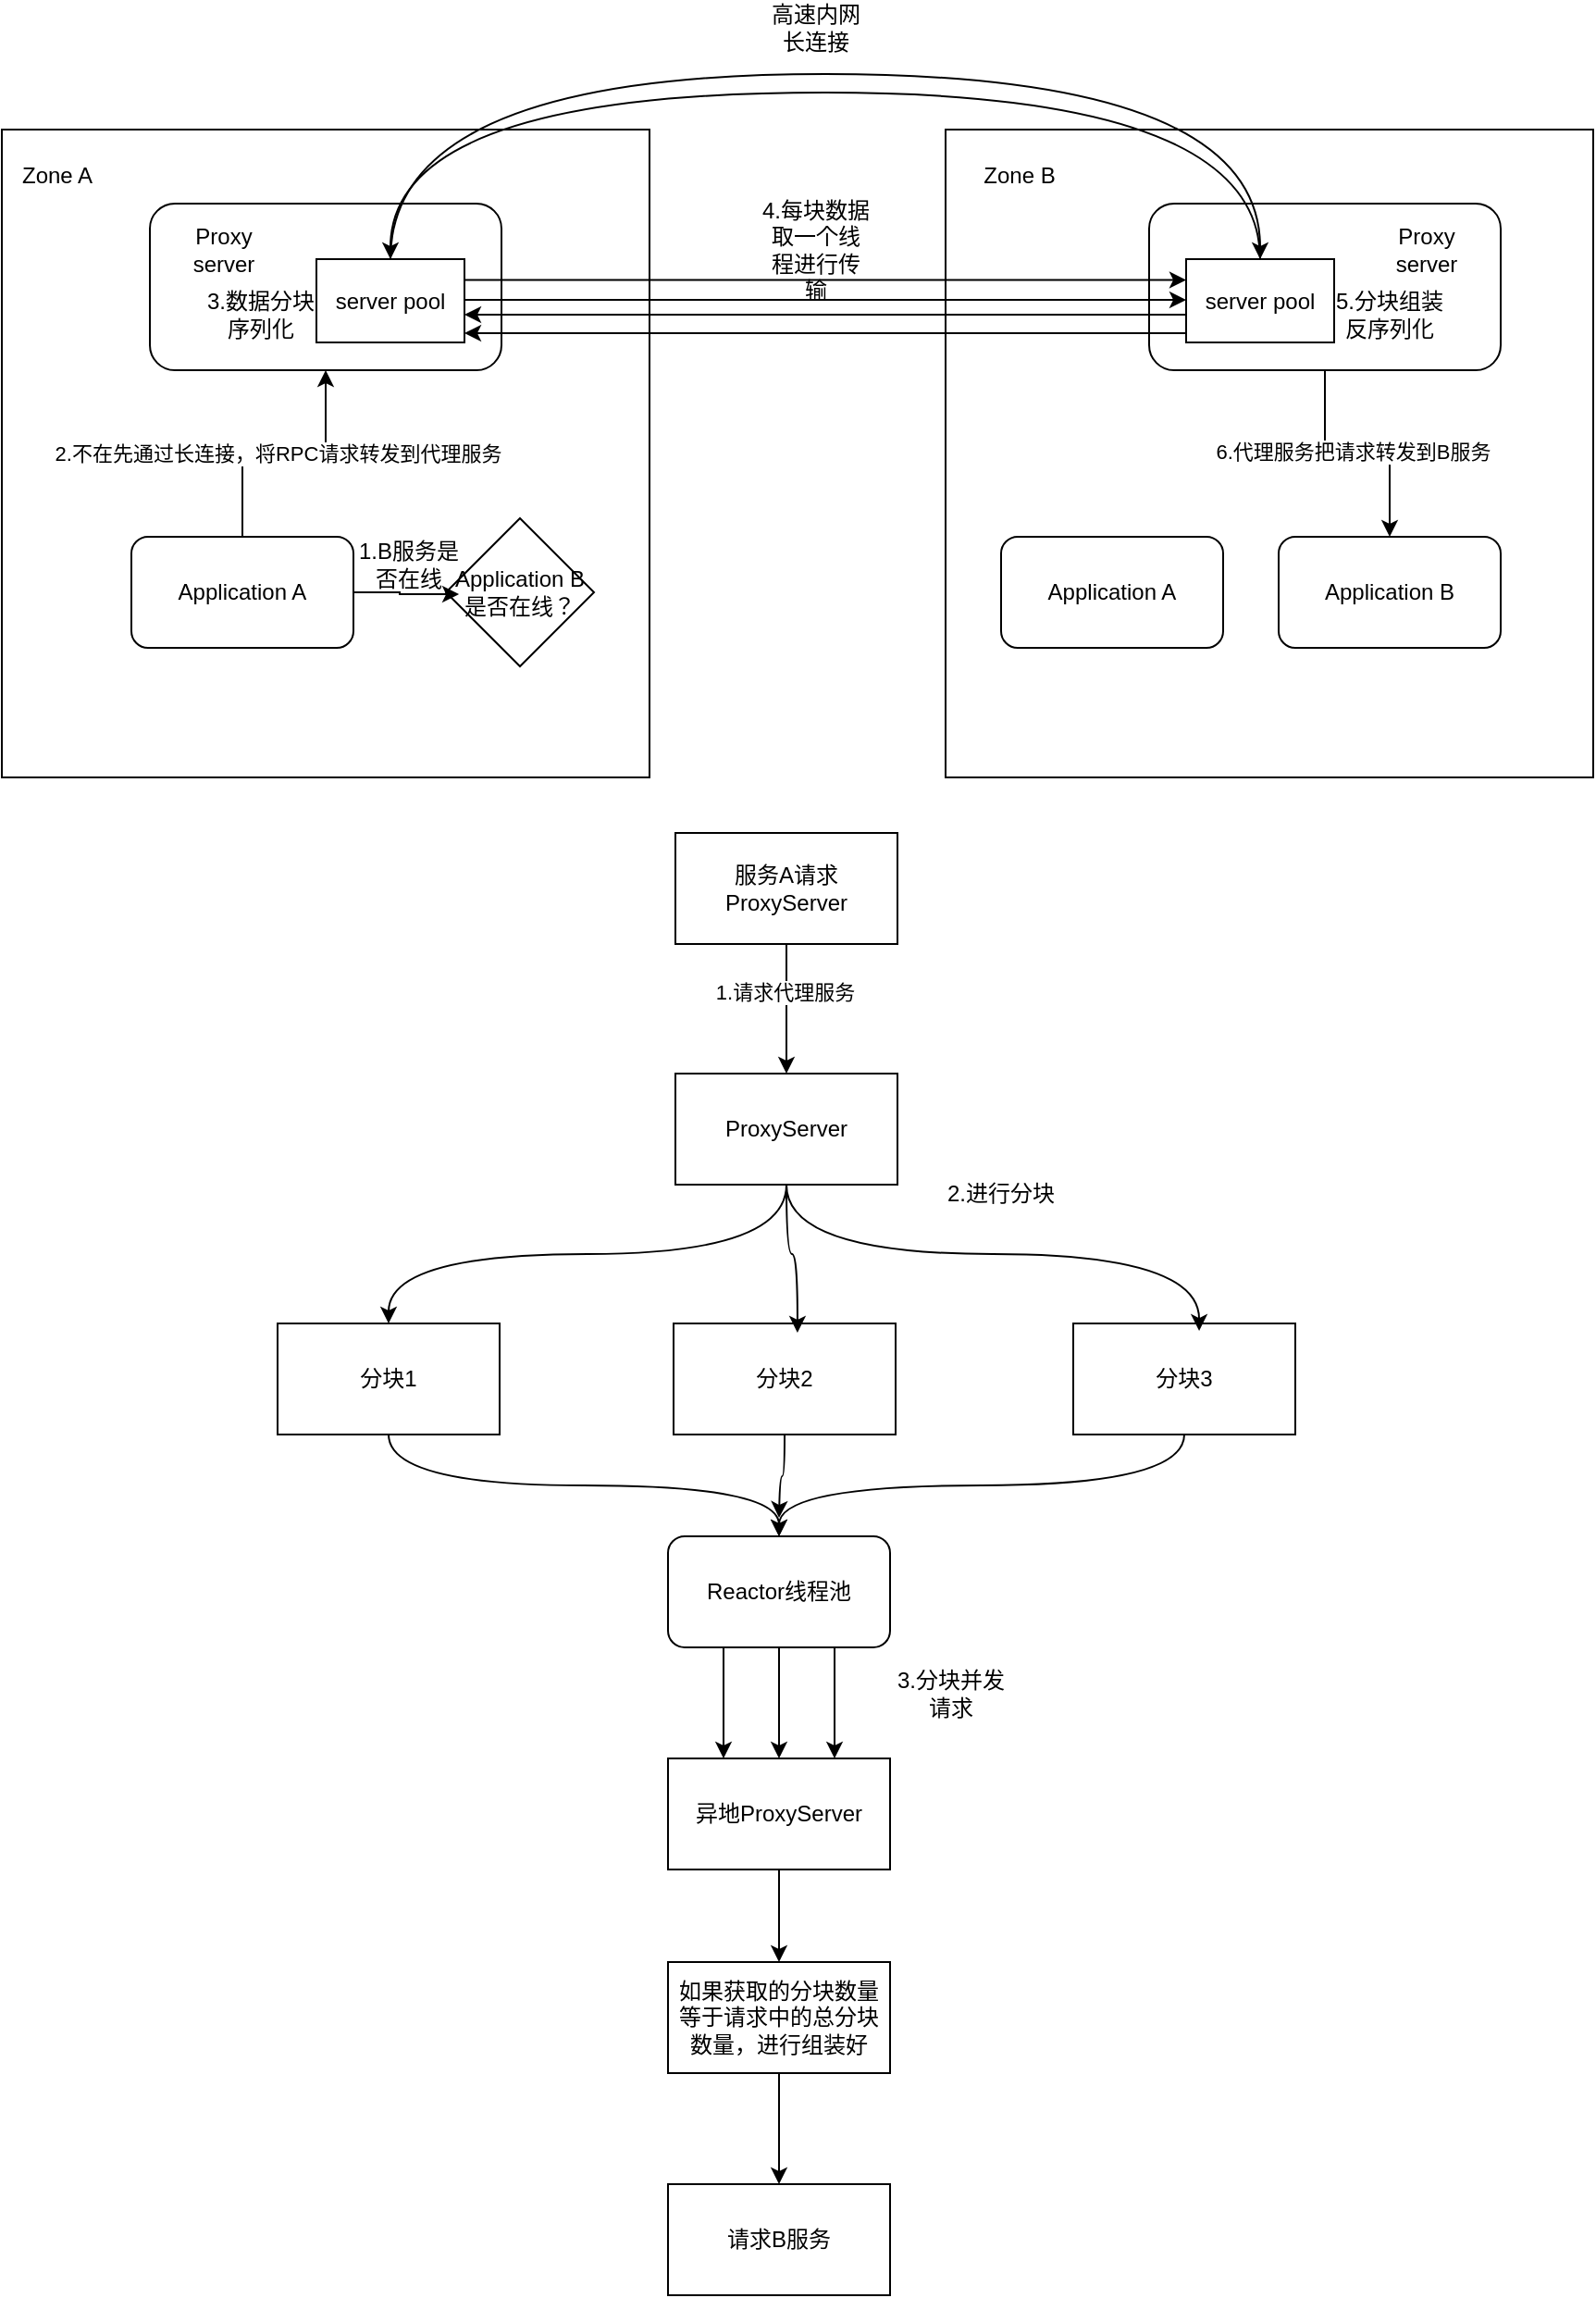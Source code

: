 <mxfile version="26.0.16">
  <diagram name="第 1 页" id="_30U15q6uizshzYyVMpY">
    <mxGraphModel dx="984" dy="707" grid="1" gridSize="10" guides="1" tooltips="1" connect="1" arrows="1" fold="1" page="1" pageScale="1" pageWidth="827" pageHeight="1169" math="0" shadow="0">
      <root>
        <mxCell id="0" />
        <mxCell id="1" parent="0" />
        <mxCell id="xQqMgUkMzhKEqNWWZUp3-1" value="" style="whiteSpace=wrap;html=1;aspect=fixed;" vertex="1" parent="1">
          <mxGeometry x="50" y="110" width="350" height="350" as="geometry" />
        </mxCell>
        <mxCell id="xQqMgUkMzhKEqNWWZUp3-2" value="" style="whiteSpace=wrap;html=1;aspect=fixed;" vertex="1" parent="1">
          <mxGeometry x="560" y="110" width="350" height="350" as="geometry" />
        </mxCell>
        <mxCell id="xQqMgUkMzhKEqNWWZUp3-3" value="" style="rounded=1;whiteSpace=wrap;html=1;" vertex="1" parent="1">
          <mxGeometry x="130" y="150" width="190" height="90" as="geometry" />
        </mxCell>
        <mxCell id="xQqMgUkMzhKEqNWWZUp3-4" value="Zone A" style="text;html=1;align=center;verticalAlign=middle;whiteSpace=wrap;rounded=0;" vertex="1" parent="1">
          <mxGeometry x="50" y="120" width="60" height="30" as="geometry" />
        </mxCell>
        <mxCell id="xQqMgUkMzhKEqNWWZUp3-5" value="Zone B" style="text;html=1;align=center;verticalAlign=middle;whiteSpace=wrap;rounded=0;" vertex="1" parent="1">
          <mxGeometry x="570" y="120" width="60" height="30" as="geometry" />
        </mxCell>
        <mxCell id="xQqMgUkMzhKEqNWWZUp3-6" value="Proxy server" style="text;html=1;align=center;verticalAlign=middle;whiteSpace=wrap;rounded=0;" vertex="1" parent="1">
          <mxGeometry x="140" y="160" width="60" height="30" as="geometry" />
        </mxCell>
        <mxCell id="xQqMgUkMzhKEqNWWZUp3-29" style="edgeStyle=orthogonalEdgeStyle;rounded=0;orthogonalLoop=1;jettySize=auto;html=1;exitX=0.5;exitY=1;exitDx=0;exitDy=0;" edge="1" parent="1" source="xQqMgUkMzhKEqNWWZUp3-7" target="xQqMgUkMzhKEqNWWZUp3-14">
          <mxGeometry relative="1" as="geometry" />
        </mxCell>
        <mxCell id="xQqMgUkMzhKEqNWWZUp3-30" value="6.代理服务把请求转发到B服务" style="edgeLabel;html=1;align=center;verticalAlign=middle;resizable=0;points=[];" vertex="1" connectable="0" parent="xQqMgUkMzhKEqNWWZUp3-29">
          <mxGeometry x="-0.04" y="1" relative="1" as="geometry">
            <mxPoint as="offset" />
          </mxGeometry>
        </mxCell>
        <mxCell id="xQqMgUkMzhKEqNWWZUp3-7" value="" style="rounded=1;whiteSpace=wrap;html=1;" vertex="1" parent="1">
          <mxGeometry x="670" y="150" width="190" height="90" as="geometry" />
        </mxCell>
        <mxCell id="xQqMgUkMzhKEqNWWZUp3-8" value="Proxy server" style="text;html=1;align=center;verticalAlign=middle;whiteSpace=wrap;rounded=0;" vertex="1" parent="1">
          <mxGeometry x="790" y="160" width="60" height="30" as="geometry" />
        </mxCell>
        <mxCell id="xQqMgUkMzhKEqNWWZUp3-15" style="edgeStyle=orthogonalEdgeStyle;rounded=0;orthogonalLoop=1;jettySize=auto;html=1;exitX=1;exitY=0.25;exitDx=0;exitDy=0;entryX=0;entryY=0.25;entryDx=0;entryDy=0;" edge="1" parent="1" source="xQqMgUkMzhKEqNWWZUp3-9" target="xQqMgUkMzhKEqNWWZUp3-10">
          <mxGeometry relative="1" as="geometry" />
        </mxCell>
        <mxCell id="xQqMgUkMzhKEqNWWZUp3-33" style="edgeStyle=orthogonalEdgeStyle;curved=1;rounded=0;orthogonalLoop=1;jettySize=auto;html=1;exitX=0.5;exitY=0;exitDx=0;exitDy=0;entryX=0.5;entryY=0;entryDx=0;entryDy=0;" edge="1" parent="1" source="xQqMgUkMzhKEqNWWZUp3-9" target="xQqMgUkMzhKEqNWWZUp3-10">
          <mxGeometry relative="1" as="geometry">
            <Array as="points">
              <mxPoint x="260" y="80" />
              <mxPoint x="730" y="80" />
            </Array>
          </mxGeometry>
        </mxCell>
        <mxCell id="xQqMgUkMzhKEqNWWZUp3-9" value="server pool" style="rounded=0;whiteSpace=wrap;html=1;" vertex="1" parent="1">
          <mxGeometry x="220" y="180" width="80" height="45" as="geometry" />
        </mxCell>
        <mxCell id="xQqMgUkMzhKEqNWWZUp3-16" style="edgeStyle=orthogonalEdgeStyle;rounded=0;orthogonalLoop=1;jettySize=auto;html=1;exitX=0;exitY=0.5;exitDx=0;exitDy=0;" edge="1" parent="1">
          <mxGeometry relative="1" as="geometry">
            <mxPoint x="690" y="210" as="sourcePoint" />
            <mxPoint x="300" y="210" as="targetPoint" />
          </mxGeometry>
        </mxCell>
        <mxCell id="xQqMgUkMzhKEqNWWZUp3-34" style="edgeStyle=orthogonalEdgeStyle;curved=1;rounded=0;orthogonalLoop=1;jettySize=auto;html=1;exitX=0.5;exitY=0;exitDx=0;exitDy=0;entryX=0.5;entryY=0;entryDx=0;entryDy=0;" edge="1" parent="1" source="xQqMgUkMzhKEqNWWZUp3-10" target="xQqMgUkMzhKEqNWWZUp3-9">
          <mxGeometry relative="1" as="geometry">
            <Array as="points">
              <mxPoint x="730" y="90" />
              <mxPoint x="260" y="90" />
            </Array>
          </mxGeometry>
        </mxCell>
        <mxCell id="xQqMgUkMzhKEqNWWZUp3-10" value="server pool" style="rounded=0;whiteSpace=wrap;html=1;" vertex="1" parent="1">
          <mxGeometry x="690" y="180" width="80" height="45" as="geometry" />
        </mxCell>
        <mxCell id="xQqMgUkMzhKEqNWWZUp3-25" style="edgeStyle=orthogonalEdgeStyle;rounded=0;orthogonalLoop=1;jettySize=auto;html=1;exitX=0.5;exitY=0;exitDx=0;exitDy=0;" edge="1" parent="1" source="xQqMgUkMzhKEqNWWZUp3-11" target="xQqMgUkMzhKEqNWWZUp3-3">
          <mxGeometry relative="1" as="geometry" />
        </mxCell>
        <mxCell id="xQqMgUkMzhKEqNWWZUp3-26" value="2.不在先通过长连接，将RPC请求转发到代理服务" style="edgeLabel;html=1;align=center;verticalAlign=middle;resizable=0;points=[];" vertex="1" connectable="0" parent="xQqMgUkMzhKEqNWWZUp3-25">
          <mxGeometry x="-0.052" relative="1" as="geometry">
            <mxPoint as="offset" />
          </mxGeometry>
        </mxCell>
        <mxCell id="xQqMgUkMzhKEqNWWZUp3-11" value="Application A" style="rounded=1;whiteSpace=wrap;html=1;" vertex="1" parent="1">
          <mxGeometry x="120" y="330" width="120" height="60" as="geometry" />
        </mxCell>
        <mxCell id="xQqMgUkMzhKEqNWWZUp3-13" value="Application A" style="rounded=1;whiteSpace=wrap;html=1;" vertex="1" parent="1">
          <mxGeometry x="590" y="330" width="120" height="60" as="geometry" />
        </mxCell>
        <mxCell id="xQqMgUkMzhKEqNWWZUp3-14" value="Application B" style="rounded=1;whiteSpace=wrap;html=1;" vertex="1" parent="1">
          <mxGeometry x="740" y="330" width="120" height="60" as="geometry" />
        </mxCell>
        <mxCell id="xQqMgUkMzhKEqNWWZUp3-17" value="高速内网长连接" style="text;html=1;align=center;verticalAlign=middle;whiteSpace=wrap;rounded=0;" vertex="1" parent="1">
          <mxGeometry x="460" y="40" width="60" height="30" as="geometry" />
        </mxCell>
        <mxCell id="xQqMgUkMzhKEqNWWZUp3-20" value="Application B是否在线？" style="rhombus;whiteSpace=wrap;html=1;" vertex="1" parent="1">
          <mxGeometry x="290" y="320" width="80" height="80" as="geometry" />
        </mxCell>
        <mxCell id="xQqMgUkMzhKEqNWWZUp3-23" style="edgeStyle=orthogonalEdgeStyle;rounded=0;orthogonalLoop=1;jettySize=auto;html=1;exitX=1;exitY=0.5;exitDx=0;exitDy=0;entryX=0.088;entryY=0.513;entryDx=0;entryDy=0;entryPerimeter=0;" edge="1" parent="1" source="xQqMgUkMzhKEqNWWZUp3-11" target="xQqMgUkMzhKEqNWWZUp3-20">
          <mxGeometry relative="1" as="geometry" />
        </mxCell>
        <mxCell id="xQqMgUkMzhKEqNWWZUp3-24" value="1.B服务是否在线" style="text;html=1;align=center;verticalAlign=middle;whiteSpace=wrap;rounded=0;" vertex="1" parent="1">
          <mxGeometry x="240" y="330" width="60" height="30" as="geometry" />
        </mxCell>
        <mxCell id="xQqMgUkMzhKEqNWWZUp3-35" style="edgeStyle=orthogonalEdgeStyle;rounded=0;orthogonalLoop=1;jettySize=auto;html=1;exitX=1;exitY=0.25;exitDx=0;exitDy=0;entryX=0;entryY=0.25;entryDx=0;entryDy=0;" edge="1" parent="1">
          <mxGeometry relative="1" as="geometry">
            <mxPoint x="300" y="202" as="sourcePoint" />
            <mxPoint x="690" y="202" as="targetPoint" />
          </mxGeometry>
        </mxCell>
        <mxCell id="xQqMgUkMzhKEqNWWZUp3-36" style="edgeStyle=orthogonalEdgeStyle;rounded=0;orthogonalLoop=1;jettySize=auto;html=1;exitX=0;exitY=0.5;exitDx=0;exitDy=0;" edge="1" parent="1">
          <mxGeometry relative="1" as="geometry">
            <mxPoint x="690" y="220" as="sourcePoint" />
            <mxPoint x="300" y="220" as="targetPoint" />
          </mxGeometry>
        </mxCell>
        <mxCell id="xQqMgUkMzhKEqNWWZUp3-37" value="3.数据分块序列化" style="text;html=1;align=center;verticalAlign=middle;whiteSpace=wrap;rounded=0;" vertex="1" parent="1">
          <mxGeometry x="160" y="195" width="60" height="30" as="geometry" />
        </mxCell>
        <mxCell id="xQqMgUkMzhKEqNWWZUp3-38" value="4.每块数据取一个线程进行传输" style="text;html=1;align=center;verticalAlign=middle;whiteSpace=wrap;rounded=0;" vertex="1" parent="1">
          <mxGeometry x="460" y="160" width="60" height="30" as="geometry" />
        </mxCell>
        <mxCell id="xQqMgUkMzhKEqNWWZUp3-39" value="5.分块组装反序列化" style="text;html=1;align=center;verticalAlign=middle;whiteSpace=wrap;rounded=0;" vertex="1" parent="1">
          <mxGeometry x="770" y="195" width="60" height="30" as="geometry" />
        </mxCell>
        <mxCell id="xQqMgUkMzhKEqNWWZUp3-47" style="edgeStyle=orthogonalEdgeStyle;curved=1;rounded=0;orthogonalLoop=1;jettySize=auto;html=1;exitX=0.5;exitY=1;exitDx=0;exitDy=0;entryX=0.5;entryY=0;entryDx=0;entryDy=0;" edge="1" parent="1" source="xQqMgUkMzhKEqNWWZUp3-42" target="xQqMgUkMzhKEqNWWZUp3-46">
          <mxGeometry relative="1" as="geometry" />
        </mxCell>
        <mxCell id="xQqMgUkMzhKEqNWWZUp3-52" value="1.请求代理服务" style="edgeLabel;html=1;align=center;verticalAlign=middle;resizable=0;points=[];" vertex="1" connectable="0" parent="xQqMgUkMzhKEqNWWZUp3-47">
          <mxGeometry x="-0.257" y="-1" relative="1" as="geometry">
            <mxPoint as="offset" />
          </mxGeometry>
        </mxCell>
        <mxCell id="xQqMgUkMzhKEqNWWZUp3-42" value="服务A请求ProxyServer" style="rounded=0;whiteSpace=wrap;html=1;" vertex="1" parent="1">
          <mxGeometry x="414" y="490" width="120" height="60" as="geometry" />
        </mxCell>
        <mxCell id="xQqMgUkMzhKEqNWWZUp3-56" style="edgeStyle=orthogonalEdgeStyle;curved=1;rounded=0;orthogonalLoop=1;jettySize=auto;html=1;exitX=0.5;exitY=1;exitDx=0;exitDy=0;entryX=0.5;entryY=0;entryDx=0;entryDy=0;" edge="1" parent="1" source="xQqMgUkMzhKEqNWWZUp3-43" target="xQqMgUkMzhKEqNWWZUp3-53">
          <mxGeometry relative="1" as="geometry" />
        </mxCell>
        <mxCell id="xQqMgUkMzhKEqNWWZUp3-43" value="分块1" style="rounded=0;whiteSpace=wrap;html=1;" vertex="1" parent="1">
          <mxGeometry x="199" y="755" width="120" height="60" as="geometry" />
        </mxCell>
        <mxCell id="xQqMgUkMzhKEqNWWZUp3-57" style="edgeStyle=orthogonalEdgeStyle;curved=1;rounded=0;orthogonalLoop=1;jettySize=auto;html=1;exitX=0.5;exitY=1;exitDx=0;exitDy=0;" edge="1" parent="1" source="xQqMgUkMzhKEqNWWZUp3-44">
          <mxGeometry relative="1" as="geometry">
            <mxPoint x="470" y="860" as="targetPoint" />
          </mxGeometry>
        </mxCell>
        <mxCell id="xQqMgUkMzhKEqNWWZUp3-44" value="分块2" style="rounded=0;whiteSpace=wrap;html=1;" vertex="1" parent="1">
          <mxGeometry x="413" y="755" width="120" height="60" as="geometry" />
        </mxCell>
        <mxCell id="xQqMgUkMzhKEqNWWZUp3-58" style="edgeStyle=orthogonalEdgeStyle;curved=1;rounded=0;orthogonalLoop=1;jettySize=auto;html=1;exitX=0.5;exitY=1;exitDx=0;exitDy=0;" edge="1" parent="1" source="xQqMgUkMzhKEqNWWZUp3-45" target="xQqMgUkMzhKEqNWWZUp3-53">
          <mxGeometry relative="1" as="geometry" />
        </mxCell>
        <mxCell id="xQqMgUkMzhKEqNWWZUp3-45" value="分块3" style="rounded=0;whiteSpace=wrap;html=1;" vertex="1" parent="1">
          <mxGeometry x="629" y="755" width="120" height="60" as="geometry" />
        </mxCell>
        <mxCell id="xQqMgUkMzhKEqNWWZUp3-48" style="edgeStyle=orthogonalEdgeStyle;curved=1;rounded=0;orthogonalLoop=1;jettySize=auto;html=1;exitX=0.5;exitY=1;exitDx=0;exitDy=0;entryX=0.5;entryY=0;entryDx=0;entryDy=0;" edge="1" parent="1" source="xQqMgUkMzhKEqNWWZUp3-46" target="xQqMgUkMzhKEqNWWZUp3-43">
          <mxGeometry relative="1" as="geometry" />
        </mxCell>
        <mxCell id="xQqMgUkMzhKEqNWWZUp3-46" value="ProxyServer" style="rounded=0;whiteSpace=wrap;html=1;" vertex="1" parent="1">
          <mxGeometry x="414" y="620" width="120" height="60" as="geometry" />
        </mxCell>
        <mxCell id="xQqMgUkMzhKEqNWWZUp3-49" style="edgeStyle=orthogonalEdgeStyle;curved=1;rounded=0;orthogonalLoop=1;jettySize=auto;html=1;exitX=0.5;exitY=1;exitDx=0;exitDy=0;entryX=0.558;entryY=0.083;entryDx=0;entryDy=0;entryPerimeter=0;" edge="1" parent="1" source="xQqMgUkMzhKEqNWWZUp3-46" target="xQqMgUkMzhKEqNWWZUp3-44">
          <mxGeometry relative="1" as="geometry" />
        </mxCell>
        <mxCell id="xQqMgUkMzhKEqNWWZUp3-50" style="edgeStyle=orthogonalEdgeStyle;curved=1;rounded=0;orthogonalLoop=1;jettySize=auto;html=1;exitX=0.5;exitY=1;exitDx=0;exitDy=0;entryX=0.567;entryY=0.067;entryDx=0;entryDy=0;entryPerimeter=0;" edge="1" parent="1" source="xQqMgUkMzhKEqNWWZUp3-46" target="xQqMgUkMzhKEqNWWZUp3-45">
          <mxGeometry relative="1" as="geometry" />
        </mxCell>
        <mxCell id="xQqMgUkMzhKEqNWWZUp3-51" value="2.进行分块" style="text;html=1;align=center;verticalAlign=middle;whiteSpace=wrap;rounded=0;" vertex="1" parent="1">
          <mxGeometry x="560" y="670" width="60" height="30" as="geometry" />
        </mxCell>
        <mxCell id="xQqMgUkMzhKEqNWWZUp3-59" style="edgeStyle=orthogonalEdgeStyle;curved=1;rounded=0;orthogonalLoop=1;jettySize=auto;html=1;exitX=0.5;exitY=1;exitDx=0;exitDy=0;entryX=0.5;entryY=0;entryDx=0;entryDy=0;" edge="1" parent="1" source="xQqMgUkMzhKEqNWWZUp3-53" target="xQqMgUkMzhKEqNWWZUp3-55">
          <mxGeometry relative="1" as="geometry" />
        </mxCell>
        <mxCell id="xQqMgUkMzhKEqNWWZUp3-60" style="edgeStyle=orthogonalEdgeStyle;curved=1;rounded=0;orthogonalLoop=1;jettySize=auto;html=1;exitX=0.25;exitY=1;exitDx=0;exitDy=0;entryX=0.25;entryY=0;entryDx=0;entryDy=0;" edge="1" parent="1" source="xQqMgUkMzhKEqNWWZUp3-53" target="xQqMgUkMzhKEqNWWZUp3-55">
          <mxGeometry relative="1" as="geometry" />
        </mxCell>
        <mxCell id="xQqMgUkMzhKEqNWWZUp3-61" style="edgeStyle=orthogonalEdgeStyle;curved=1;rounded=0;orthogonalLoop=1;jettySize=auto;html=1;exitX=0.75;exitY=1;exitDx=0;exitDy=0;entryX=0.75;entryY=0;entryDx=0;entryDy=0;" edge="1" parent="1" source="xQqMgUkMzhKEqNWWZUp3-53" target="xQqMgUkMzhKEqNWWZUp3-55">
          <mxGeometry relative="1" as="geometry" />
        </mxCell>
        <mxCell id="xQqMgUkMzhKEqNWWZUp3-53" value="Reactor线程池" style="rounded=1;whiteSpace=wrap;html=1;" vertex="1" parent="1">
          <mxGeometry x="410" y="870" width="120" height="60" as="geometry" />
        </mxCell>
        <mxCell id="xQqMgUkMzhKEqNWWZUp3-68" style="edgeStyle=orthogonalEdgeStyle;curved=1;rounded=0;orthogonalLoop=1;jettySize=auto;html=1;exitX=0.5;exitY=1;exitDx=0;exitDy=0;entryX=0.5;entryY=0;entryDx=0;entryDy=0;" edge="1" parent="1" source="xQqMgUkMzhKEqNWWZUp3-55" target="xQqMgUkMzhKEqNWWZUp3-64">
          <mxGeometry relative="1" as="geometry" />
        </mxCell>
        <mxCell id="xQqMgUkMzhKEqNWWZUp3-55" value="异地ProxyServer" style="rounded=0;whiteSpace=wrap;html=1;" vertex="1" parent="1">
          <mxGeometry x="410" y="990" width="120" height="60" as="geometry" />
        </mxCell>
        <mxCell id="xQqMgUkMzhKEqNWWZUp3-62" value="3.分块并发请求" style="text;html=1;align=center;verticalAlign=middle;whiteSpace=wrap;rounded=0;" vertex="1" parent="1">
          <mxGeometry x="533" y="940" width="60" height="30" as="geometry" />
        </mxCell>
        <mxCell id="xQqMgUkMzhKEqNWWZUp3-70" style="edgeStyle=orthogonalEdgeStyle;curved=1;rounded=0;orthogonalLoop=1;jettySize=auto;html=1;exitX=0.5;exitY=1;exitDx=0;exitDy=0;entryX=0.5;entryY=0;entryDx=0;entryDy=0;" edge="1" parent="1" source="xQqMgUkMzhKEqNWWZUp3-64" target="xQqMgUkMzhKEqNWWZUp3-69">
          <mxGeometry relative="1" as="geometry" />
        </mxCell>
        <mxCell id="xQqMgUkMzhKEqNWWZUp3-64" value="如果获取的分块数量等于请求中的总分块数量，进行组装好" style="rounded=0;whiteSpace=wrap;html=1;" vertex="1" parent="1">
          <mxGeometry x="410" y="1100" width="120" height="60" as="geometry" />
        </mxCell>
        <mxCell id="xQqMgUkMzhKEqNWWZUp3-69" value="请求B服务" style="rounded=0;whiteSpace=wrap;html=1;" vertex="1" parent="1">
          <mxGeometry x="410" y="1220" width="120" height="60" as="geometry" />
        </mxCell>
      </root>
    </mxGraphModel>
  </diagram>
</mxfile>
